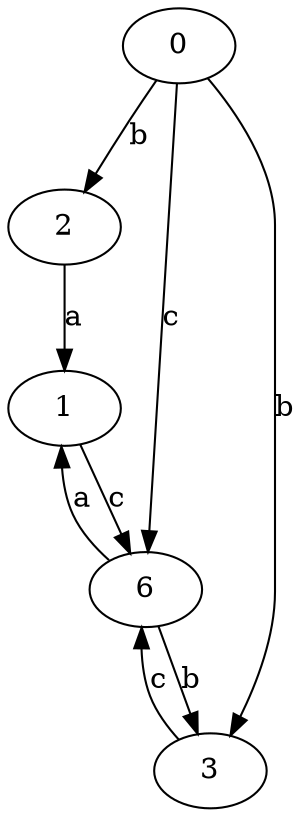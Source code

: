 strict digraph  {
0;
1;
2;
3;
6;
0 -> 2  [label=b];
0 -> 3  [label=b];
0 -> 6  [label=c];
1 -> 6  [label=c];
2 -> 1  [label=a];
3 -> 6  [label=c];
6 -> 1  [label=a];
6 -> 3  [label=b];
}
